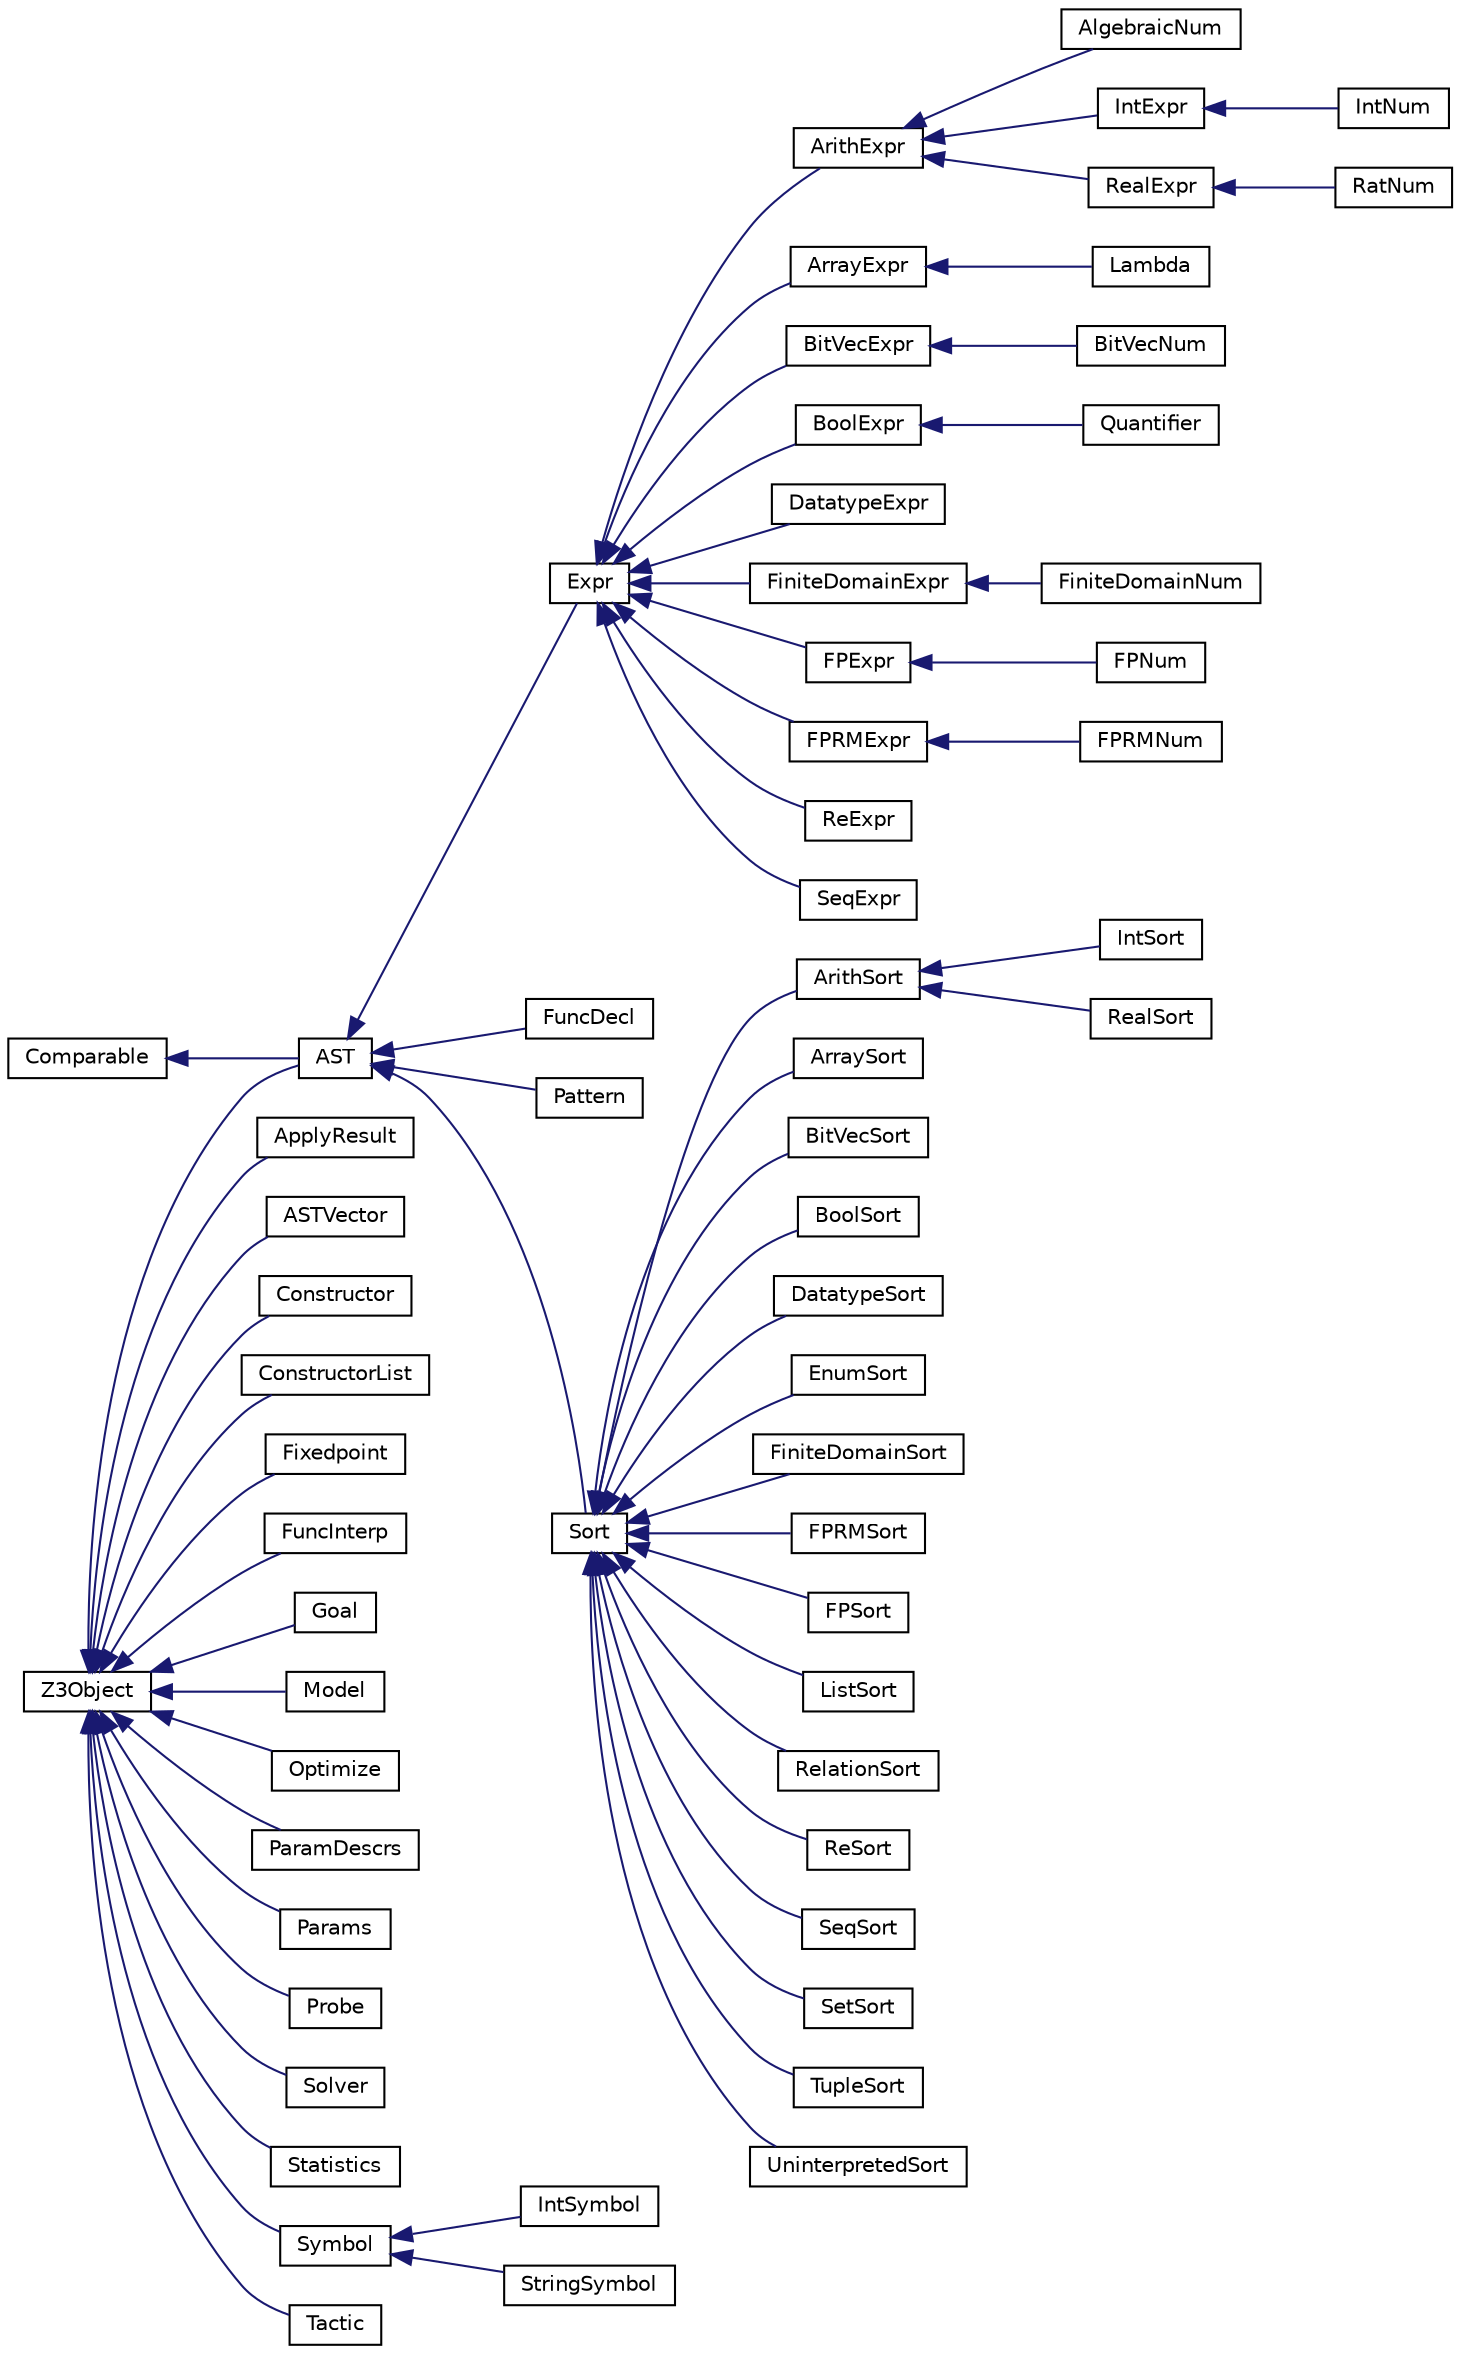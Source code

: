 digraph "Graphical Class Hierarchy"
{
  edge [fontname="Helvetica",fontsize="10",labelfontname="Helvetica",labelfontsize="10"];
  node [fontname="Helvetica",fontsize="10",shape=record];
  rankdir="LR";
  Node255 [label="Comparable",height=0.2,width=0.4,color="black", fillcolor="white", style="filled",URL="$class_comparable.html"];
  Node255 -> Node2 [dir="back",color="midnightblue",fontsize="10",style="solid",fontname="Helvetica"];
  Node2 [label="AST",height=0.2,width=0.4,color="black", fillcolor="white", style="filled",URL="$classcom_1_1microsoft_1_1z3_1_1_a_s_t.html"];
  Node2 -> Node3 [dir="back",color="midnightblue",fontsize="10",style="solid",fontname="Helvetica"];
  Node3 [label="Expr",height=0.2,width=0.4,color="black", fillcolor="white", style="filled",URL="$classcom_1_1microsoft_1_1z3_1_1_expr.html"];
  Node3 -> Node4 [dir="back",color="midnightblue",fontsize="10",style="solid",fontname="Helvetica"];
  Node4 [label="ArithExpr",height=0.2,width=0.4,color="black", fillcolor="white", style="filled",URL="$classcom_1_1microsoft_1_1z3_1_1_arith_expr.html"];
  Node4 -> Node5 [dir="back",color="midnightblue",fontsize="10",style="solid",fontname="Helvetica"];
  Node5 [label="AlgebraicNum",height=0.2,width=0.4,color="black", fillcolor="white", style="filled",URL="$classcom_1_1microsoft_1_1z3_1_1_algebraic_num.html"];
  Node4 -> Node6 [dir="back",color="midnightblue",fontsize="10",style="solid",fontname="Helvetica"];
  Node6 [label="IntExpr",height=0.2,width=0.4,color="black", fillcolor="white", style="filled",URL="$classcom_1_1microsoft_1_1z3_1_1_int_expr.html"];
  Node6 -> Node7 [dir="back",color="midnightblue",fontsize="10",style="solid",fontname="Helvetica"];
  Node7 [label="IntNum",height=0.2,width=0.4,color="black", fillcolor="white", style="filled",URL="$classcom_1_1microsoft_1_1z3_1_1_int_num.html"];
  Node4 -> Node8 [dir="back",color="midnightblue",fontsize="10",style="solid",fontname="Helvetica"];
  Node8 [label="RealExpr",height=0.2,width=0.4,color="black", fillcolor="white", style="filled",URL="$classcom_1_1microsoft_1_1z3_1_1_real_expr.html"];
  Node8 -> Node9 [dir="back",color="midnightblue",fontsize="10",style="solid",fontname="Helvetica"];
  Node9 [label="RatNum",height=0.2,width=0.4,color="black", fillcolor="white", style="filled",URL="$classcom_1_1microsoft_1_1z3_1_1_rat_num.html"];
  Node3 -> Node10 [dir="back",color="midnightblue",fontsize="10",style="solid",fontname="Helvetica"];
  Node10 [label="ArrayExpr",height=0.2,width=0.4,color="black", fillcolor="white", style="filled",URL="$classcom_1_1microsoft_1_1z3_1_1_array_expr.html"];
  Node10 -> Node11 [dir="back",color="midnightblue",fontsize="10",style="solid",fontname="Helvetica"];
  Node11 [label="Lambda",height=0.2,width=0.4,color="black", fillcolor="white", style="filled",URL="$classcom_1_1microsoft_1_1z3_1_1_lambda.html"];
  Node3 -> Node12 [dir="back",color="midnightblue",fontsize="10",style="solid",fontname="Helvetica"];
  Node12 [label="BitVecExpr",height=0.2,width=0.4,color="black", fillcolor="white", style="filled",URL="$classcom_1_1microsoft_1_1z3_1_1_bit_vec_expr.html"];
  Node12 -> Node13 [dir="back",color="midnightblue",fontsize="10",style="solid",fontname="Helvetica"];
  Node13 [label="BitVecNum",height=0.2,width=0.4,color="black", fillcolor="white", style="filled",URL="$classcom_1_1microsoft_1_1z3_1_1_bit_vec_num.html"];
  Node3 -> Node14 [dir="back",color="midnightblue",fontsize="10",style="solid",fontname="Helvetica"];
  Node14 [label="BoolExpr",height=0.2,width=0.4,color="black", fillcolor="white", style="filled",URL="$classcom_1_1microsoft_1_1z3_1_1_bool_expr.html"];
  Node14 -> Node15 [dir="back",color="midnightblue",fontsize="10",style="solid",fontname="Helvetica"];
  Node15 [label="Quantifier",height=0.2,width=0.4,color="black", fillcolor="white", style="filled",URL="$classcom_1_1microsoft_1_1z3_1_1_quantifier.html"];
  Node3 -> Node16 [dir="back",color="midnightblue",fontsize="10",style="solid",fontname="Helvetica"];
  Node16 [label="DatatypeExpr",height=0.2,width=0.4,color="black", fillcolor="white", style="filled",URL="$classcom_1_1microsoft_1_1z3_1_1_datatype_expr.html"];
  Node3 -> Node17 [dir="back",color="midnightblue",fontsize="10",style="solid",fontname="Helvetica"];
  Node17 [label="FiniteDomainExpr",height=0.2,width=0.4,color="black", fillcolor="white", style="filled",URL="$classcom_1_1microsoft_1_1z3_1_1_finite_domain_expr.html"];
  Node17 -> Node18 [dir="back",color="midnightblue",fontsize="10",style="solid",fontname="Helvetica"];
  Node18 [label="FiniteDomainNum",height=0.2,width=0.4,color="black", fillcolor="white", style="filled",URL="$classcom_1_1microsoft_1_1z3_1_1_finite_domain_num.html"];
  Node3 -> Node19 [dir="back",color="midnightblue",fontsize="10",style="solid",fontname="Helvetica"];
  Node19 [label="FPExpr",height=0.2,width=0.4,color="black", fillcolor="white", style="filled",URL="$classcom_1_1microsoft_1_1z3_1_1_f_p_expr.html"];
  Node19 -> Node20 [dir="back",color="midnightblue",fontsize="10",style="solid",fontname="Helvetica"];
  Node20 [label="FPNum",height=0.2,width=0.4,color="black", fillcolor="white", style="filled",URL="$classcom_1_1microsoft_1_1z3_1_1_f_p_num.html"];
  Node3 -> Node21 [dir="back",color="midnightblue",fontsize="10",style="solid",fontname="Helvetica"];
  Node21 [label="FPRMExpr",height=0.2,width=0.4,color="black", fillcolor="white", style="filled",URL="$classcom_1_1microsoft_1_1z3_1_1_f_p_r_m_expr.html"];
  Node21 -> Node22 [dir="back",color="midnightblue",fontsize="10",style="solid",fontname="Helvetica"];
  Node22 [label="FPRMNum",height=0.2,width=0.4,color="black", fillcolor="white", style="filled",URL="$classcom_1_1microsoft_1_1z3_1_1_f_p_r_m_num.html"];
  Node3 -> Node23 [dir="back",color="midnightblue",fontsize="10",style="solid",fontname="Helvetica"];
  Node23 [label="ReExpr",height=0.2,width=0.4,color="black", fillcolor="white", style="filled",URL="$classcom_1_1microsoft_1_1z3_1_1_re_expr.html"];
  Node3 -> Node24 [dir="back",color="midnightblue",fontsize="10",style="solid",fontname="Helvetica"];
  Node24 [label="SeqExpr",height=0.2,width=0.4,color="black", fillcolor="white", style="filled",URL="$classcom_1_1microsoft_1_1z3_1_1_seq_expr.html"];
  Node2 -> Node25 [dir="back",color="midnightblue",fontsize="10",style="solid",fontname="Helvetica"];
  Node25 [label="FuncDecl",height=0.2,width=0.4,color="black", fillcolor="white", style="filled",URL="$classcom_1_1microsoft_1_1z3_1_1_func_decl.html"];
  Node2 -> Node26 [dir="back",color="midnightblue",fontsize="10",style="solid",fontname="Helvetica"];
  Node26 [label="Pattern",height=0.2,width=0.4,color="black", fillcolor="white", style="filled",URL="$classcom_1_1microsoft_1_1z3_1_1_pattern.html"];
  Node2 -> Node27 [dir="back",color="midnightblue",fontsize="10",style="solid",fontname="Helvetica"];
  Node27 [label="Sort",height=0.2,width=0.4,color="black", fillcolor="white", style="filled",URL="$classcom_1_1microsoft_1_1z3_1_1_sort.html"];
  Node27 -> Node28 [dir="back",color="midnightblue",fontsize="10",style="solid",fontname="Helvetica"];
  Node28 [label="ArithSort",height=0.2,width=0.4,color="black", fillcolor="white", style="filled",URL="$classcom_1_1microsoft_1_1z3_1_1_arith_sort.html"];
  Node28 -> Node29 [dir="back",color="midnightblue",fontsize="10",style="solid",fontname="Helvetica"];
  Node29 [label="IntSort",height=0.2,width=0.4,color="black", fillcolor="white", style="filled",URL="$classcom_1_1microsoft_1_1z3_1_1_int_sort.html"];
  Node28 -> Node30 [dir="back",color="midnightblue",fontsize="10",style="solid",fontname="Helvetica"];
  Node30 [label="RealSort",height=0.2,width=0.4,color="black", fillcolor="white", style="filled",URL="$classcom_1_1microsoft_1_1z3_1_1_real_sort.html"];
  Node27 -> Node31 [dir="back",color="midnightblue",fontsize="10",style="solid",fontname="Helvetica"];
  Node31 [label="ArraySort",height=0.2,width=0.4,color="black", fillcolor="white", style="filled",URL="$classcom_1_1microsoft_1_1z3_1_1_array_sort.html"];
  Node27 -> Node32 [dir="back",color="midnightblue",fontsize="10",style="solid",fontname="Helvetica"];
  Node32 [label="BitVecSort",height=0.2,width=0.4,color="black", fillcolor="white", style="filled",URL="$classcom_1_1microsoft_1_1z3_1_1_bit_vec_sort.html"];
  Node27 -> Node33 [dir="back",color="midnightblue",fontsize="10",style="solid",fontname="Helvetica"];
  Node33 [label="BoolSort",height=0.2,width=0.4,color="black", fillcolor="white", style="filled",URL="$classcom_1_1microsoft_1_1z3_1_1_bool_sort.html"];
  Node27 -> Node34 [dir="back",color="midnightblue",fontsize="10",style="solid",fontname="Helvetica"];
  Node34 [label="DatatypeSort",height=0.2,width=0.4,color="black", fillcolor="white", style="filled",URL="$classcom_1_1microsoft_1_1z3_1_1_datatype_sort.html"];
  Node27 -> Node35 [dir="back",color="midnightblue",fontsize="10",style="solid",fontname="Helvetica"];
  Node35 [label="EnumSort",height=0.2,width=0.4,color="black", fillcolor="white", style="filled",URL="$classcom_1_1microsoft_1_1z3_1_1_enum_sort.html"];
  Node27 -> Node36 [dir="back",color="midnightblue",fontsize="10",style="solid",fontname="Helvetica"];
  Node36 [label="FiniteDomainSort",height=0.2,width=0.4,color="black", fillcolor="white", style="filled",URL="$classcom_1_1microsoft_1_1z3_1_1_finite_domain_sort.html"];
  Node27 -> Node37 [dir="back",color="midnightblue",fontsize="10",style="solid",fontname="Helvetica"];
  Node37 [label="FPRMSort",height=0.2,width=0.4,color="black", fillcolor="white", style="filled",URL="$classcom_1_1microsoft_1_1z3_1_1_f_p_r_m_sort.html"];
  Node27 -> Node38 [dir="back",color="midnightblue",fontsize="10",style="solid",fontname="Helvetica"];
  Node38 [label="FPSort",height=0.2,width=0.4,color="black", fillcolor="white", style="filled",URL="$classcom_1_1microsoft_1_1z3_1_1_f_p_sort.html"];
  Node27 -> Node39 [dir="back",color="midnightblue",fontsize="10",style="solid",fontname="Helvetica"];
  Node39 [label="ListSort",height=0.2,width=0.4,color="black", fillcolor="white", style="filled",URL="$classcom_1_1microsoft_1_1z3_1_1_list_sort.html"];
  Node27 -> Node40 [dir="back",color="midnightblue",fontsize="10",style="solid",fontname="Helvetica"];
  Node40 [label="RelationSort",height=0.2,width=0.4,color="black", fillcolor="white", style="filled",URL="$classcom_1_1microsoft_1_1z3_1_1_relation_sort.html"];
  Node27 -> Node41 [dir="back",color="midnightblue",fontsize="10",style="solid",fontname="Helvetica"];
  Node41 [label="ReSort",height=0.2,width=0.4,color="black", fillcolor="white", style="filled",URL="$classcom_1_1microsoft_1_1z3_1_1_re_sort.html"];
  Node27 -> Node42 [dir="back",color="midnightblue",fontsize="10",style="solid",fontname="Helvetica"];
  Node42 [label="SeqSort",height=0.2,width=0.4,color="black", fillcolor="white", style="filled",URL="$classcom_1_1microsoft_1_1z3_1_1_seq_sort.html"];
  Node27 -> Node43 [dir="back",color="midnightblue",fontsize="10",style="solid",fontname="Helvetica"];
  Node43 [label="SetSort",height=0.2,width=0.4,color="black", fillcolor="white", style="filled",URL="$classcom_1_1microsoft_1_1z3_1_1_set_sort.html"];
  Node27 -> Node44 [dir="back",color="midnightblue",fontsize="10",style="solid",fontname="Helvetica"];
  Node44 [label="TupleSort",height=0.2,width=0.4,color="black", fillcolor="white", style="filled",URL="$classcom_1_1microsoft_1_1z3_1_1_tuple_sort.html"];
  Node27 -> Node45 [dir="back",color="midnightblue",fontsize="10",style="solid",fontname="Helvetica"];
  Node45 [label="UninterpretedSort",height=0.2,width=0.4,color="black", fillcolor="white", style="filled",URL="$classcom_1_1microsoft_1_1z3_1_1_uninterpreted_sort.html"];
  Node0 [label="Z3Object",height=0.2,width=0.4,color="black", fillcolor="white", style="filled",URL="$classcom_1_1microsoft_1_1z3_1_1_z3_object.html"];
  Node0 -> Node1 [dir="back",color="midnightblue",fontsize="10",style="solid",fontname="Helvetica"];
  Node1 [label="ApplyResult",height=0.2,width=0.4,color="black", fillcolor="white", style="filled",URL="$classcom_1_1microsoft_1_1z3_1_1_apply_result.html"];
  Node0 -> Node2 [dir="back",color="midnightblue",fontsize="10",style="solid",fontname="Helvetica"];
  Node0 -> Node46 [dir="back",color="midnightblue",fontsize="10",style="solid",fontname="Helvetica"];
  Node46 [label="ASTVector",height=0.2,width=0.4,color="black", fillcolor="white", style="filled",URL="$classcom_1_1microsoft_1_1z3_1_1_a_s_t_vector.html"];
  Node0 -> Node47 [dir="back",color="midnightblue",fontsize="10",style="solid",fontname="Helvetica"];
  Node47 [label="Constructor",height=0.2,width=0.4,color="black", fillcolor="white", style="filled",URL="$classcom_1_1microsoft_1_1z3_1_1_constructor.html"];
  Node0 -> Node48 [dir="back",color="midnightblue",fontsize="10",style="solid",fontname="Helvetica"];
  Node48 [label="ConstructorList",height=0.2,width=0.4,color="black", fillcolor="white", style="filled",URL="$classcom_1_1microsoft_1_1z3_1_1_constructor_list.html"];
  Node0 -> Node49 [dir="back",color="midnightblue",fontsize="10",style="solid",fontname="Helvetica"];
  Node49 [label="Fixedpoint",height=0.2,width=0.4,color="black", fillcolor="white", style="filled",URL="$classcom_1_1microsoft_1_1z3_1_1_fixedpoint.html"];
  Node0 -> Node50 [dir="back",color="midnightblue",fontsize="10",style="solid",fontname="Helvetica"];
  Node50 [label="FuncInterp",height=0.2,width=0.4,color="black", fillcolor="white", style="filled",URL="$classcom_1_1microsoft_1_1z3_1_1_func_interp.html"];
  Node0 -> Node51 [dir="back",color="midnightblue",fontsize="10",style="solid",fontname="Helvetica"];
  Node51 [label="Goal",height=0.2,width=0.4,color="black", fillcolor="white", style="filled",URL="$classcom_1_1microsoft_1_1z3_1_1_goal.html"];
  Node0 -> Node52 [dir="back",color="midnightblue",fontsize="10",style="solid",fontname="Helvetica"];
  Node52 [label="Model",height=0.2,width=0.4,color="black", fillcolor="white", style="filled",URL="$classcom_1_1microsoft_1_1z3_1_1_model.html"];
  Node0 -> Node53 [dir="back",color="midnightblue",fontsize="10",style="solid",fontname="Helvetica"];
  Node53 [label="Optimize",height=0.2,width=0.4,color="black", fillcolor="white", style="filled",URL="$classcom_1_1microsoft_1_1z3_1_1_optimize.html"];
  Node0 -> Node54 [dir="back",color="midnightblue",fontsize="10",style="solid",fontname="Helvetica"];
  Node54 [label="ParamDescrs",height=0.2,width=0.4,color="black", fillcolor="white", style="filled",URL="$classcom_1_1microsoft_1_1z3_1_1_param_descrs.html"];
  Node0 -> Node55 [dir="back",color="midnightblue",fontsize="10",style="solid",fontname="Helvetica"];
  Node55 [label="Params",height=0.2,width=0.4,color="black", fillcolor="white", style="filled",URL="$classcom_1_1microsoft_1_1z3_1_1_params.html"];
  Node0 -> Node56 [dir="back",color="midnightblue",fontsize="10",style="solid",fontname="Helvetica"];
  Node56 [label="Probe",height=0.2,width=0.4,color="black", fillcolor="white", style="filled",URL="$classcom_1_1microsoft_1_1z3_1_1_probe.html"];
  Node0 -> Node57 [dir="back",color="midnightblue",fontsize="10",style="solid",fontname="Helvetica"];
  Node57 [label="Solver",height=0.2,width=0.4,color="black", fillcolor="white", style="filled",URL="$classcom_1_1microsoft_1_1z3_1_1_solver.html"];
  Node0 -> Node58 [dir="back",color="midnightblue",fontsize="10",style="solid",fontname="Helvetica"];
  Node58 [label="Statistics",height=0.2,width=0.4,color="black", fillcolor="white", style="filled",URL="$classcom_1_1microsoft_1_1z3_1_1_statistics.html"];
  Node0 -> Node59 [dir="back",color="midnightblue",fontsize="10",style="solid",fontname="Helvetica"];
  Node59 [label="Symbol",height=0.2,width=0.4,color="black", fillcolor="white", style="filled",URL="$classcom_1_1microsoft_1_1z3_1_1_symbol.html"];
  Node59 -> Node60 [dir="back",color="midnightblue",fontsize="10",style="solid",fontname="Helvetica"];
  Node60 [label="IntSymbol",height=0.2,width=0.4,color="black", fillcolor="white", style="filled",URL="$classcom_1_1microsoft_1_1z3_1_1_int_symbol.html"];
  Node59 -> Node61 [dir="back",color="midnightblue",fontsize="10",style="solid",fontname="Helvetica"];
  Node61 [label="StringSymbol",height=0.2,width=0.4,color="black", fillcolor="white", style="filled",URL="$classcom_1_1microsoft_1_1z3_1_1_string_symbol.html"];
  Node0 -> Node62 [dir="back",color="midnightblue",fontsize="10",style="solid",fontname="Helvetica"];
  Node62 [label="Tactic",height=0.2,width=0.4,color="black", fillcolor="white", style="filled",URL="$classcom_1_1microsoft_1_1z3_1_1_tactic.html"];
}
